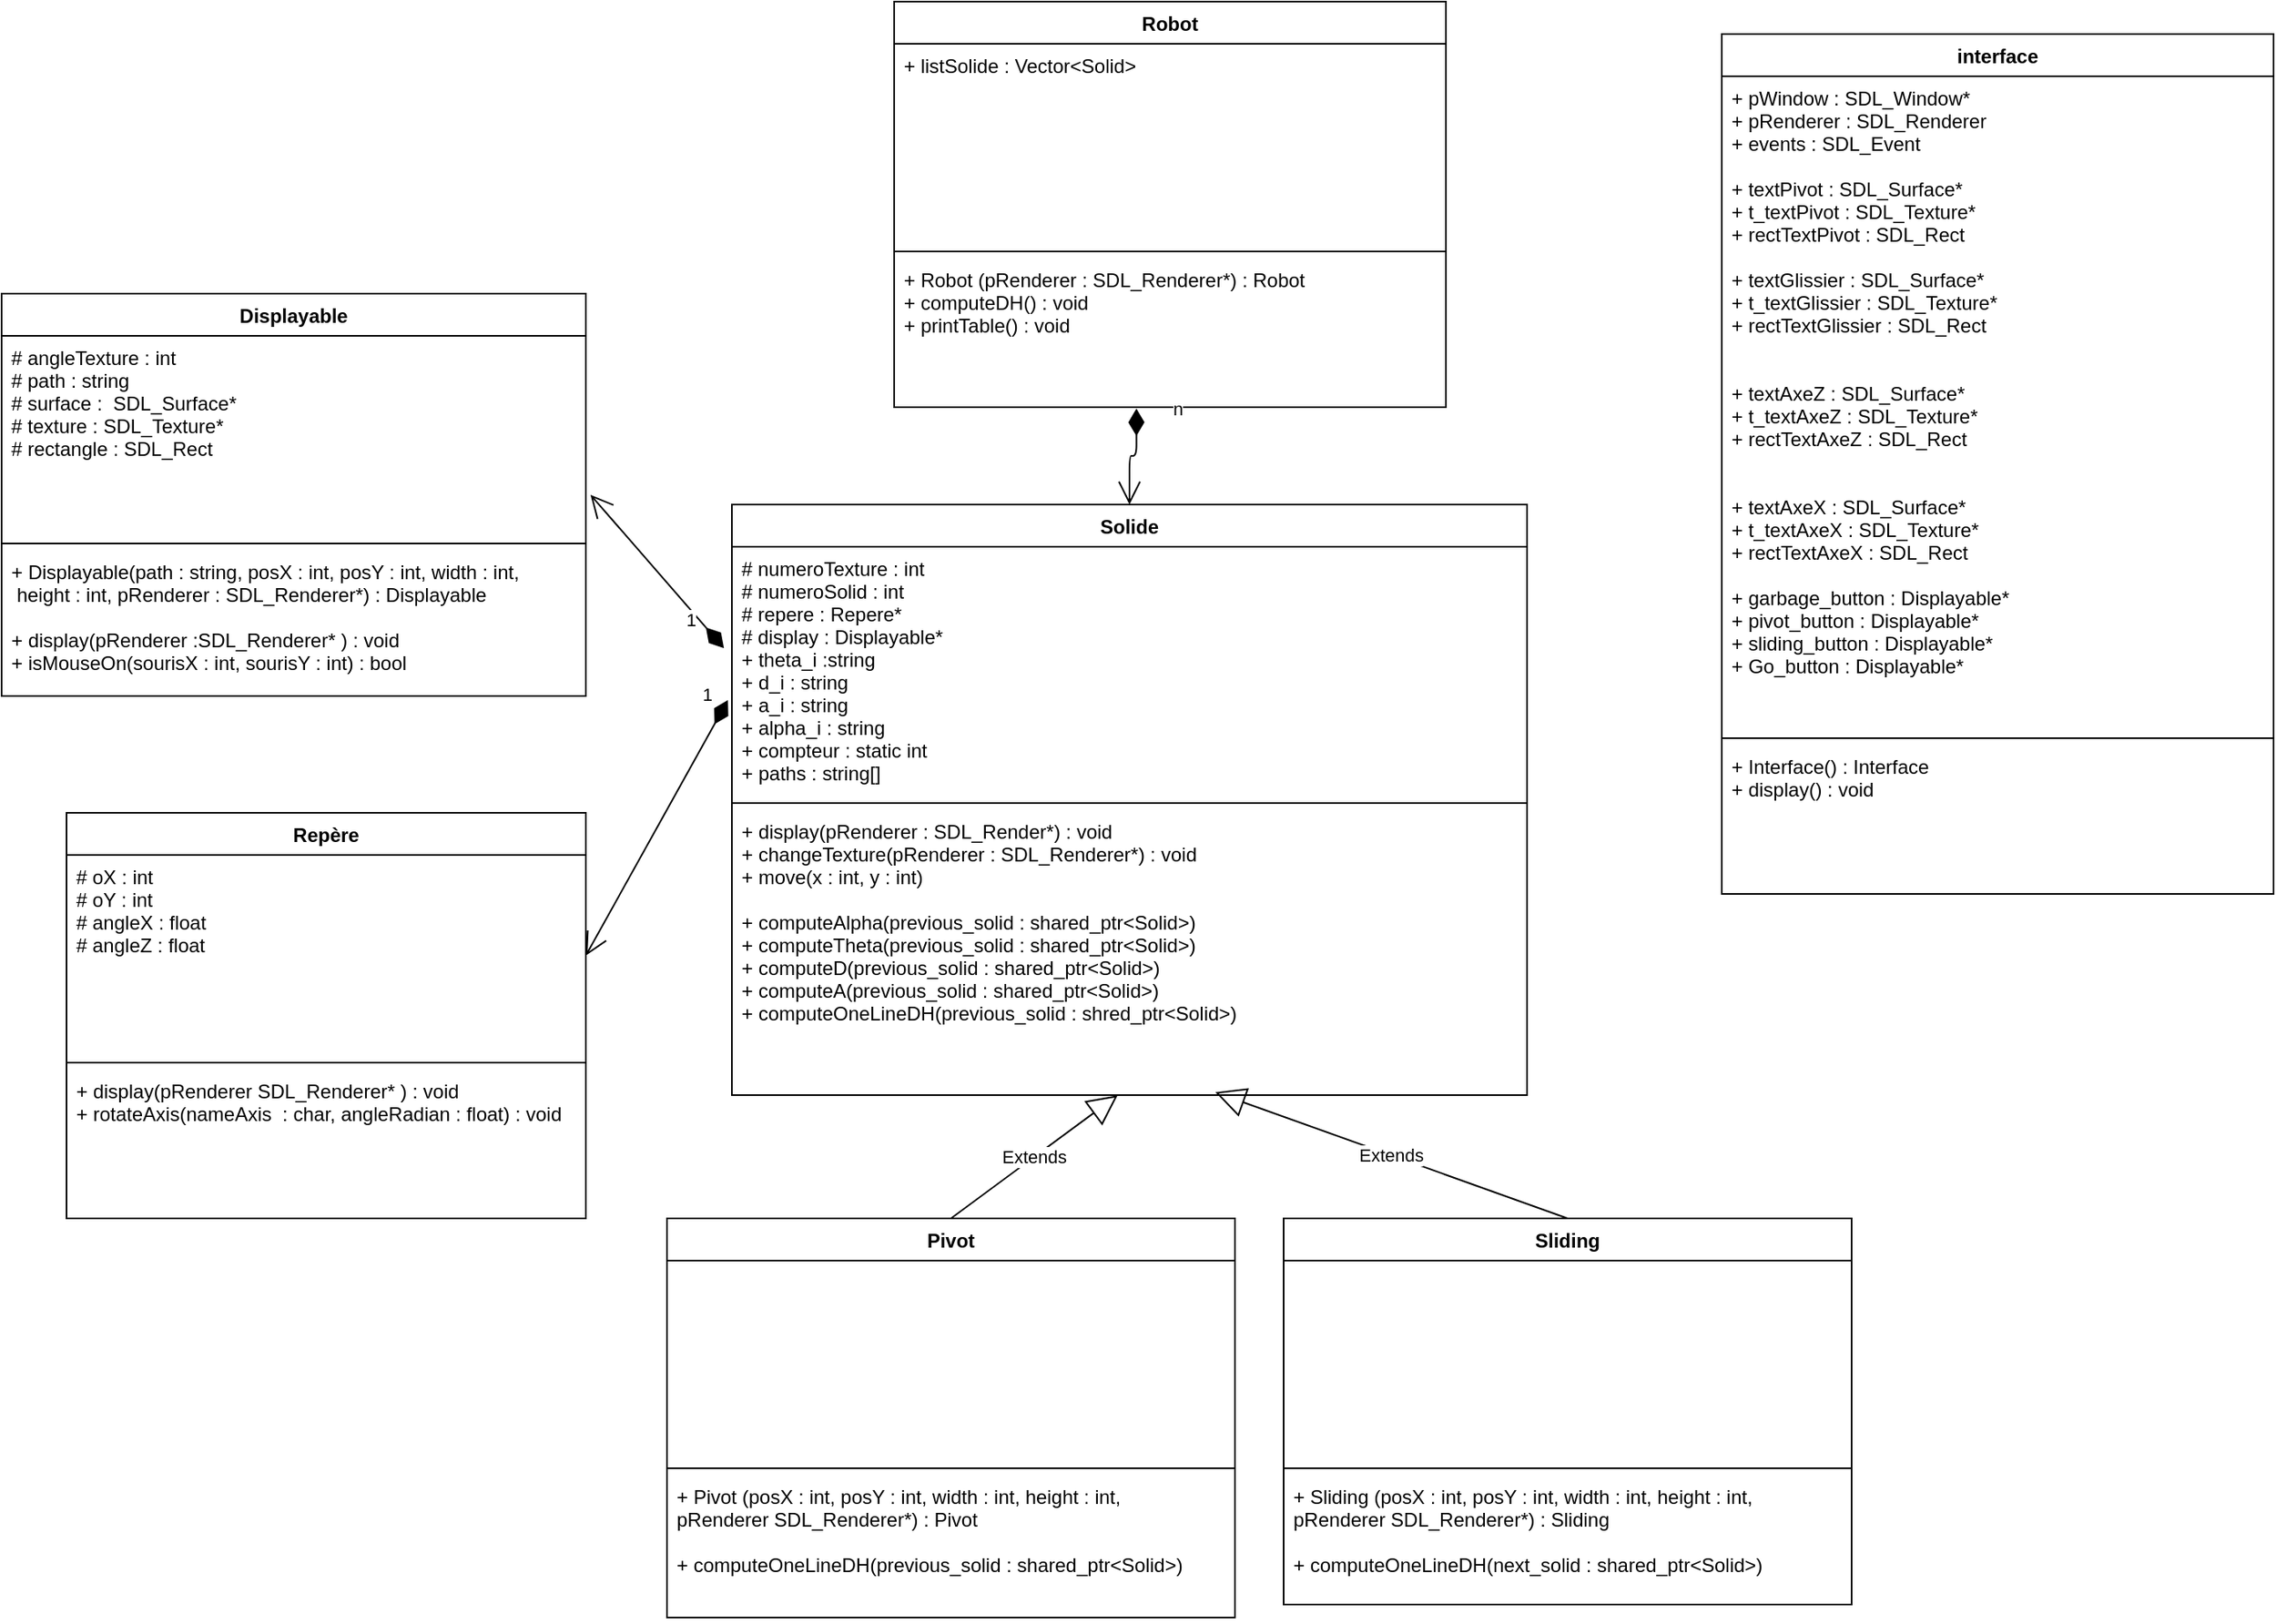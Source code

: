 <mxfile>
    <diagram id="_2LkoAXAyAxZuH7hCQY6" name="Page-1">
        <mxGraphModel dx="2109" dy="703" grid="1" gridSize="10" guides="1" tooltips="1" connect="1" arrows="1" fold="1" page="1" pageScale="1" pageWidth="827" pageHeight="1169" math="0" shadow="0">
            <root>
                <mxCell id="0"/>
                <mxCell id="1" parent="0"/>
                <mxCell id="2" value="Displayable&#10;" style="swimlane;fontStyle=1;align=center;verticalAlign=top;childLayout=stackLayout;horizontal=1;startSize=26;horizontalStack=0;resizeParent=1;resizeParentMax=0;resizeLast=0;collapsible=1;marginBottom=0;" parent="1" vertex="1">
                    <mxGeometry x="-180" y="280" width="360" height="248" as="geometry"/>
                </mxCell>
                <mxCell id="3" value="# angleTexture : int&#10;# path : string&#10;# surface :  SDL_Surface*&#10;# texture : SDL_Texture*&#10;# rectangle : SDL_Rect" style="text;strokeColor=none;fillColor=none;align=left;verticalAlign=top;spacingLeft=4;spacingRight=4;overflow=hidden;rotatable=0;points=[[0,0.5],[1,0.5]];portConstraint=eastwest;" parent="2" vertex="1">
                    <mxGeometry y="26" width="360" height="124" as="geometry"/>
                </mxCell>
                <mxCell id="4" value="" style="line;strokeWidth=1;fillColor=none;align=left;verticalAlign=middle;spacingTop=-1;spacingLeft=3;spacingRight=3;rotatable=0;labelPosition=right;points=[];portConstraint=eastwest;" parent="2" vertex="1">
                    <mxGeometry y="150" width="360" height="8" as="geometry"/>
                </mxCell>
                <mxCell id="5" value="+ Displayable(path : string, posX : int, posY : int, width : int,&#10; height : int, pRenderer : SDL_Renderer*) : Displayable&#10;&#10;+ display(pRenderer :SDL_Renderer* ) : void&#10;+ isMouseOn(sourisX : int, sourisY : int) : bool" style="text;strokeColor=none;fillColor=none;align=left;verticalAlign=top;spacingLeft=4;spacingRight=4;overflow=hidden;rotatable=0;points=[[0,0.5],[1,0.5]];portConstraint=eastwest;" parent="2" vertex="1">
                    <mxGeometry y="158" width="360" height="90" as="geometry"/>
                </mxCell>
                <mxCell id="6" value="Robot" style="swimlane;fontStyle=1;align=center;verticalAlign=top;childLayout=stackLayout;horizontal=1;startSize=26;horizontalStack=0;resizeParent=1;resizeParentMax=0;resizeLast=0;collapsible=1;marginBottom=0;" parent="1" vertex="1">
                    <mxGeometry x="370" y="100" width="340" height="250" as="geometry"/>
                </mxCell>
                <mxCell id="7" value="+ listSolide : Vector&lt;Solid&gt;" style="text;strokeColor=none;fillColor=none;align=left;verticalAlign=top;spacingLeft=4;spacingRight=4;overflow=hidden;rotatable=0;points=[[0,0.5],[1,0.5]];portConstraint=eastwest;" parent="6" vertex="1">
                    <mxGeometry y="26" width="340" height="124" as="geometry"/>
                </mxCell>
                <mxCell id="8" value="" style="line;strokeWidth=1;fillColor=none;align=left;verticalAlign=middle;spacingTop=-1;spacingLeft=3;spacingRight=3;rotatable=0;labelPosition=right;points=[];portConstraint=eastwest;" parent="6" vertex="1">
                    <mxGeometry y="150" width="340" height="8" as="geometry"/>
                </mxCell>
                <mxCell id="9" value="+ Robot (pRenderer : SDL_Renderer*) : Robot&#10;+ computeDH() : void  &#10;+ printTable() : void&#10;" style="text;strokeColor=none;fillColor=none;align=left;verticalAlign=top;spacingLeft=4;spacingRight=4;overflow=hidden;rotatable=0;points=[[0,0.5],[1,0.5]];portConstraint=eastwest;" parent="6" vertex="1">
                    <mxGeometry y="158" width="340" height="92" as="geometry"/>
                </mxCell>
                <mxCell id="14" value="Solide" style="swimlane;fontStyle=1;align=center;verticalAlign=top;childLayout=stackLayout;horizontal=1;startSize=26;horizontalStack=0;resizeParent=1;resizeParentMax=0;resizeLast=0;collapsible=1;marginBottom=0;" parent="1" vertex="1">
                    <mxGeometry x="270" y="410" width="490" height="364" as="geometry"/>
                </mxCell>
                <mxCell id="15" value="# numeroTexture : int&#10;# numeroSolid : int&#10;# repere : Repere*&#10;# display : Displayable*&#10;+ theta_i :string&#10;+ d_i : string&#10;+ a_i : string&#10;+ alpha_i : string&#10;+ compteur : static int&#10;+ paths : string[]" style="text;strokeColor=none;fillColor=none;align=left;verticalAlign=top;spacingLeft=4;spacingRight=4;overflow=hidden;rotatable=0;points=[[0,0.5],[1,0.5]];portConstraint=eastwest;" parent="14" vertex="1">
                    <mxGeometry y="26" width="490" height="154" as="geometry"/>
                </mxCell>
                <mxCell id="16" value="" style="line;strokeWidth=1;fillColor=none;align=left;verticalAlign=middle;spacingTop=-1;spacingLeft=3;spacingRight=3;rotatable=0;labelPosition=right;points=[];portConstraint=eastwest;" parent="14" vertex="1">
                    <mxGeometry y="180" width="490" height="8" as="geometry"/>
                </mxCell>
                <mxCell id="17" value="+ display(pRenderer : SDL_Render*) : void&#10;+ changeTexture(pRenderer : SDL_Renderer*) : void&#10;+ move(x : int, y : int)&#10;&#10;+ computeAlpha(previous_solid : shared_ptr&lt;Solid&gt;)&#10;+ computeTheta(previous_solid : shared_ptr&lt;Solid&gt;)&#10;+ computeD(previous_solid : shared_ptr&lt;Solid&gt;)&#10;+ computeA(previous_solid : shared_ptr&lt;Solid&gt;)&#10;+ computeOneLineDH(previous_solid : shred_ptr&lt;Solid&gt;)&#10;" style="text;strokeColor=none;fillColor=none;align=left;verticalAlign=top;spacingLeft=4;spacingRight=4;overflow=hidden;rotatable=0;points=[[0,0.5],[1,0.5]];portConstraint=eastwest;" parent="14" vertex="1">
                    <mxGeometry y="188" width="490" height="176" as="geometry"/>
                </mxCell>
                <mxCell id="19" value="Repère" style="swimlane;fontStyle=1;align=center;verticalAlign=top;childLayout=stackLayout;horizontal=1;startSize=26;horizontalStack=0;resizeParent=1;resizeParentMax=0;resizeLast=0;collapsible=1;marginBottom=0;" parent="1" vertex="1">
                    <mxGeometry x="-140" y="600" width="320" height="250" as="geometry"/>
                </mxCell>
                <mxCell id="20" value="# oX : int&#10;# oY : int&#10;# angleX : float&#10;# angleZ : float&#10;" style="text;strokeColor=none;fillColor=none;align=left;verticalAlign=top;spacingLeft=4;spacingRight=4;overflow=hidden;rotatable=0;points=[[0,0.5],[1,0.5]];portConstraint=eastwest;" parent="19" vertex="1">
                    <mxGeometry y="26" width="320" height="124" as="geometry"/>
                </mxCell>
                <mxCell id="21" value="" style="line;strokeWidth=1;fillColor=none;align=left;verticalAlign=middle;spacingTop=-1;spacingLeft=3;spacingRight=3;rotatable=0;labelPosition=right;points=[];portConstraint=eastwest;" parent="19" vertex="1">
                    <mxGeometry y="150" width="320" height="8" as="geometry"/>
                </mxCell>
                <mxCell id="22" value="+ display(pRenderer SDL_Renderer* ) : void &#10;+ rotateAxis(nameAxis  : char, angleRadian : float) : void" style="text;strokeColor=none;fillColor=none;align=left;verticalAlign=top;spacingLeft=4;spacingRight=4;overflow=hidden;rotatable=0;points=[[0,0.5],[1,0.5]];portConstraint=eastwest;" parent="19" vertex="1">
                    <mxGeometry y="158" width="320" height="92" as="geometry"/>
                </mxCell>
                <mxCell id="23" value="Pivot" style="swimlane;fontStyle=1;align=center;verticalAlign=top;childLayout=stackLayout;horizontal=1;startSize=26;horizontalStack=0;resizeParent=1;resizeParentMax=0;resizeLast=0;collapsible=1;marginBottom=0;" parent="1" vertex="1">
                    <mxGeometry x="230" y="850" width="350" height="246" as="geometry"/>
                </mxCell>
                <mxCell id="24" value="&#10;&#10;" style="text;strokeColor=none;fillColor=none;align=left;verticalAlign=top;spacingLeft=4;spacingRight=4;overflow=hidden;rotatable=0;points=[[0,0.5],[1,0.5]];portConstraint=eastwest;" parent="23" vertex="1">
                    <mxGeometry y="26" width="350" height="124" as="geometry"/>
                </mxCell>
                <mxCell id="25" value="" style="line;strokeWidth=1;fillColor=none;align=left;verticalAlign=middle;spacingTop=-1;spacingLeft=3;spacingRight=3;rotatable=0;labelPosition=right;points=[];portConstraint=eastwest;" parent="23" vertex="1">
                    <mxGeometry y="150" width="350" height="8" as="geometry"/>
                </mxCell>
                <mxCell id="26" value="+ Pivot (posX : int, posY : int, width : int, height : int, &#10;pRenderer SDL_Renderer*) : Pivot&#10;&#10;+ computeOneLineDH(previous_solid : shared_ptr&lt;Solid&gt;)" style="text;strokeColor=none;fillColor=none;align=left;verticalAlign=top;spacingLeft=4;spacingRight=4;overflow=hidden;rotatable=0;points=[[0,0.5],[1,0.5]];portConstraint=eastwest;" parent="23" vertex="1">
                    <mxGeometry y="158" width="350" height="88" as="geometry"/>
                </mxCell>
                <mxCell id="27" value="Sliding" style="swimlane;fontStyle=1;align=center;verticalAlign=top;childLayout=stackLayout;horizontal=1;startSize=26;horizontalStack=0;resizeParent=1;resizeParentMax=0;resizeLast=0;collapsible=1;marginBottom=0;" parent="1" vertex="1">
                    <mxGeometry x="610" y="850" width="350" height="238" as="geometry"/>
                </mxCell>
                <mxCell id="28" value=" &#10; " style="text;strokeColor=none;fillColor=none;align=left;verticalAlign=top;spacingLeft=4;spacingRight=4;overflow=hidden;rotatable=0;points=[[0,0.5],[1,0.5]];portConstraint=eastwest;" parent="27" vertex="1">
                    <mxGeometry y="26" width="350" height="124" as="geometry"/>
                </mxCell>
                <mxCell id="29" value="" style="line;strokeWidth=1;fillColor=none;align=left;verticalAlign=middle;spacingTop=-1;spacingLeft=3;spacingRight=3;rotatable=0;labelPosition=right;points=[];portConstraint=eastwest;" parent="27" vertex="1">
                    <mxGeometry y="150" width="350" height="8" as="geometry"/>
                </mxCell>
                <mxCell id="30" value="+ Sliding (posX : int, posY : int, width : int, height : int, &#10;pRenderer SDL_Renderer*) : Sliding&#10;&#10;+ computeOneLineDH(next_solid : shared_ptr&lt;Solid&gt;)" style="text;strokeColor=none;fillColor=none;align=left;verticalAlign=top;spacingLeft=4;spacingRight=4;overflow=hidden;rotatable=0;points=[[0,0.5],[1,0.5]];portConstraint=eastwest;" parent="27" vertex="1">
                    <mxGeometry y="158" width="350" height="80" as="geometry"/>
                </mxCell>
                <mxCell id="31" value="Extends" style="endArrow=block;endSize=16;endFill=0;html=1;entryX=0.485;entryY=1.001;entryDx=0;entryDy=0;entryPerimeter=0;exitX=0.5;exitY=0;exitDx=0;exitDy=0;" parent="1" source="23" target="17" edge="1">
                    <mxGeometry width="160" relative="1" as="geometry">
                        <mxPoint x="520" y="780" as="sourcePoint"/>
                        <mxPoint x="680" y="780" as="targetPoint"/>
                    </mxGeometry>
                </mxCell>
                <mxCell id="32" value="Extends" style="endArrow=block;endSize=16;endFill=0;html=1;exitX=0.5;exitY=0;exitDx=0;exitDy=0;entryX=0.608;entryY=0.99;entryDx=0;entryDy=0;entryPerimeter=0;" parent="1" source="27" target="17" edge="1">
                    <mxGeometry width="160" relative="1" as="geometry">
                        <mxPoint x="390" y="820" as="sourcePoint"/>
                        <mxPoint x="490" y="730" as="targetPoint"/>
                    </mxGeometry>
                </mxCell>
                <mxCell id="33" value="n" style="endArrow=open;html=1;endSize=12;startArrow=diamondThin;startSize=14;startFill=1;edgeStyle=orthogonalEdgeStyle;align=left;verticalAlign=bottom;exitX=0.439;exitY=1.009;exitDx=0;exitDy=0;exitPerimeter=0;entryX=0.5;entryY=0;entryDx=0;entryDy=0;" parent="1" source="9" target="14" edge="1">
                    <mxGeometry x="-0.71" y="21" relative="1" as="geometry">
                        <mxPoint x="490" y="480" as="sourcePoint"/>
                        <mxPoint x="650" y="480" as="targetPoint"/>
                        <mxPoint as="offset"/>
                    </mxGeometry>
                </mxCell>
                <mxCell id="37" value="1" style="endArrow=open;html=1;endSize=12;startArrow=diamondThin;startSize=14;startFill=1;align=left;verticalAlign=bottom;entryX=1.008;entryY=0.79;entryDx=0;entryDy=0;entryPerimeter=0;exitX=-0.01;exitY=0.406;exitDx=0;exitDy=0;exitPerimeter=0;" parent="1" source="15" target="3" edge="1">
                    <mxGeometry x="-0.634" y="13" relative="1" as="geometry">
                        <mxPoint x="480" y="660" as="sourcePoint"/>
                        <mxPoint x="640" y="660" as="targetPoint"/>
                        <mxPoint as="offset"/>
                    </mxGeometry>
                </mxCell>
                <mxCell id="38" value="1" style="endArrow=open;html=1;endSize=12;startArrow=diamondThin;startSize=14;startFill=1;align=left;verticalAlign=bottom;entryX=1;entryY=0.5;entryDx=0;entryDy=0;exitX=-0.005;exitY=0.614;exitDx=0;exitDy=0;exitPerimeter=0;" parent="1" source="15" target="20" edge="1">
                    <mxGeometry x="-0.849" y="-13" relative="1" as="geometry">
                        <mxPoint x="383.84" y="584.93" as="sourcePoint"/>
                        <mxPoint x="120.0" y="473.998" as="targetPoint"/>
                        <mxPoint as="offset"/>
                    </mxGeometry>
                </mxCell>
                <mxCell id="40" value="interface" style="swimlane;fontStyle=1;align=center;verticalAlign=top;childLayout=stackLayout;horizontal=1;startSize=26;horizontalStack=0;resizeParent=1;resizeParentMax=0;resizeLast=0;collapsible=1;marginBottom=0;" parent="1" vertex="1">
                    <mxGeometry x="880" y="120" width="340" height="530" as="geometry"/>
                </mxCell>
                <mxCell id="41" value="+ pWindow : SDL_Window*&#10;+ pRenderer : SDL_Renderer&#10;+ events : SDL_Event&#10;&#10;+ textPivot : SDL_Surface*&#10;+ t_textPivot : SDL_Texture*&#10;+ rectTextPivot : SDL_Rect&#10; &#10;+ textGlissier : SDL_Surface*&#10;+ t_textGlissier : SDL_Texture*&#10;+ rectTextGlissier : SDL_Rect&#10;&#10;&#10;+ textAxeZ : SDL_Surface*&#10;+ t_textAxeZ : SDL_Texture*&#10;+ rectTextAxeZ : SDL_Rect&#10;&#10;&#10;+ textAxeX : SDL_Surface*&#10;+ t_textAxeX : SDL_Texture*&#10;+ rectTextAxeX : SDL_Rect&#10;&#10;+ garbage_button : Displayable*&#10;+ pivot_button : Displayable*&#10;+ sliding_button : Displayable*&#10;+ Go_button : Displayable*" style="text;strokeColor=none;fillColor=none;align=left;verticalAlign=top;spacingLeft=4;spacingRight=4;overflow=hidden;rotatable=0;points=[[0,0.5],[1,0.5]];portConstraint=eastwest;" parent="40" vertex="1">
                    <mxGeometry y="26" width="340" height="404" as="geometry"/>
                </mxCell>
                <mxCell id="42" value="" style="line;strokeWidth=1;fillColor=none;align=left;verticalAlign=middle;spacingTop=-1;spacingLeft=3;spacingRight=3;rotatable=0;labelPosition=right;points=[];portConstraint=eastwest;" parent="40" vertex="1">
                    <mxGeometry y="430" width="340" height="8" as="geometry"/>
                </mxCell>
                <mxCell id="43" value="+ Interface() : Interface&#10;+ display() : void" style="text;strokeColor=none;fillColor=none;align=left;verticalAlign=top;spacingLeft=4;spacingRight=4;overflow=hidden;rotatable=0;points=[[0,0.5],[1,0.5]];portConstraint=eastwest;" parent="40" vertex="1">
                    <mxGeometry y="438" width="340" height="92" as="geometry"/>
                </mxCell>
            </root>
        </mxGraphModel>
    </diagram>
</mxfile>